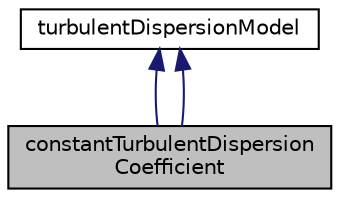 digraph "constantTurbulentDispersionCoefficient"
{
  bgcolor="transparent";
  edge [fontname="Helvetica",fontsize="10",labelfontname="Helvetica",labelfontsize="10"];
  node [fontname="Helvetica",fontsize="10",shape=record];
  Node1 [label="constantTurbulentDispersion\lCoefficient",height=0.2,width=0.4,color="black", fillcolor="grey75", style="filled", fontcolor="black"];
  Node2 -> Node1 [dir="back",color="midnightblue",fontsize="10",style="solid",fontname="Helvetica"];
  Node2 [label="turbulentDispersionModel",height=0.2,width=0.4,color="black",URL="$a02697.html"];
  Node2 -> Node1 [dir="back",color="midnightblue",fontsize="10",style="solid",fontname="Helvetica"];
}
